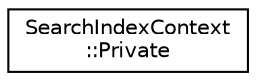 digraph "类继承关系图"
{
 // INTERACTIVE_SVG=YES
 // LATEX_PDF_SIZE
  edge [fontname="Helvetica",fontsize="10",labelfontname="Helvetica",labelfontsize="10"];
  node [fontname="Helvetica",fontsize="10",shape=record];
  rankdir="LR";
  Node0 [label="SearchIndexContext\l::Private",height=0.2,width=0.4,color="black", fillcolor="white", style="filled",URL="$db/d5d/class_search_index_context_1_1_private.html",tooltip=" "];
}
